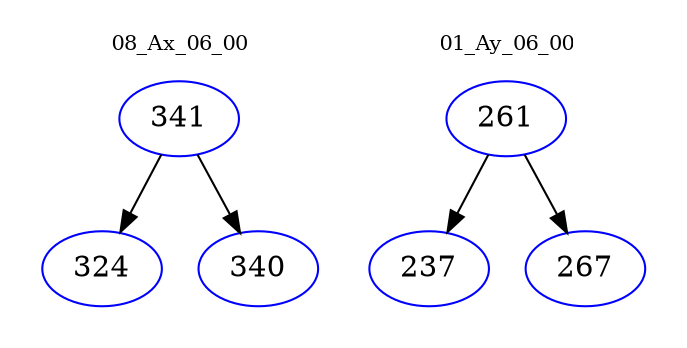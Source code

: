 digraph{
subgraph cluster_0 {
color = white
label = "08_Ax_06_00";
fontsize=10;
T0_341 [label="341", color="blue"]
T0_341 -> T0_324 [color="black"]
T0_324 [label="324", color="blue"]
T0_341 -> T0_340 [color="black"]
T0_340 [label="340", color="blue"]
}
subgraph cluster_1 {
color = white
label = "01_Ay_06_00";
fontsize=10;
T1_261 [label="261", color="blue"]
T1_261 -> T1_237 [color="black"]
T1_237 [label="237", color="blue"]
T1_261 -> T1_267 [color="black"]
T1_267 [label="267", color="blue"]
}
}
